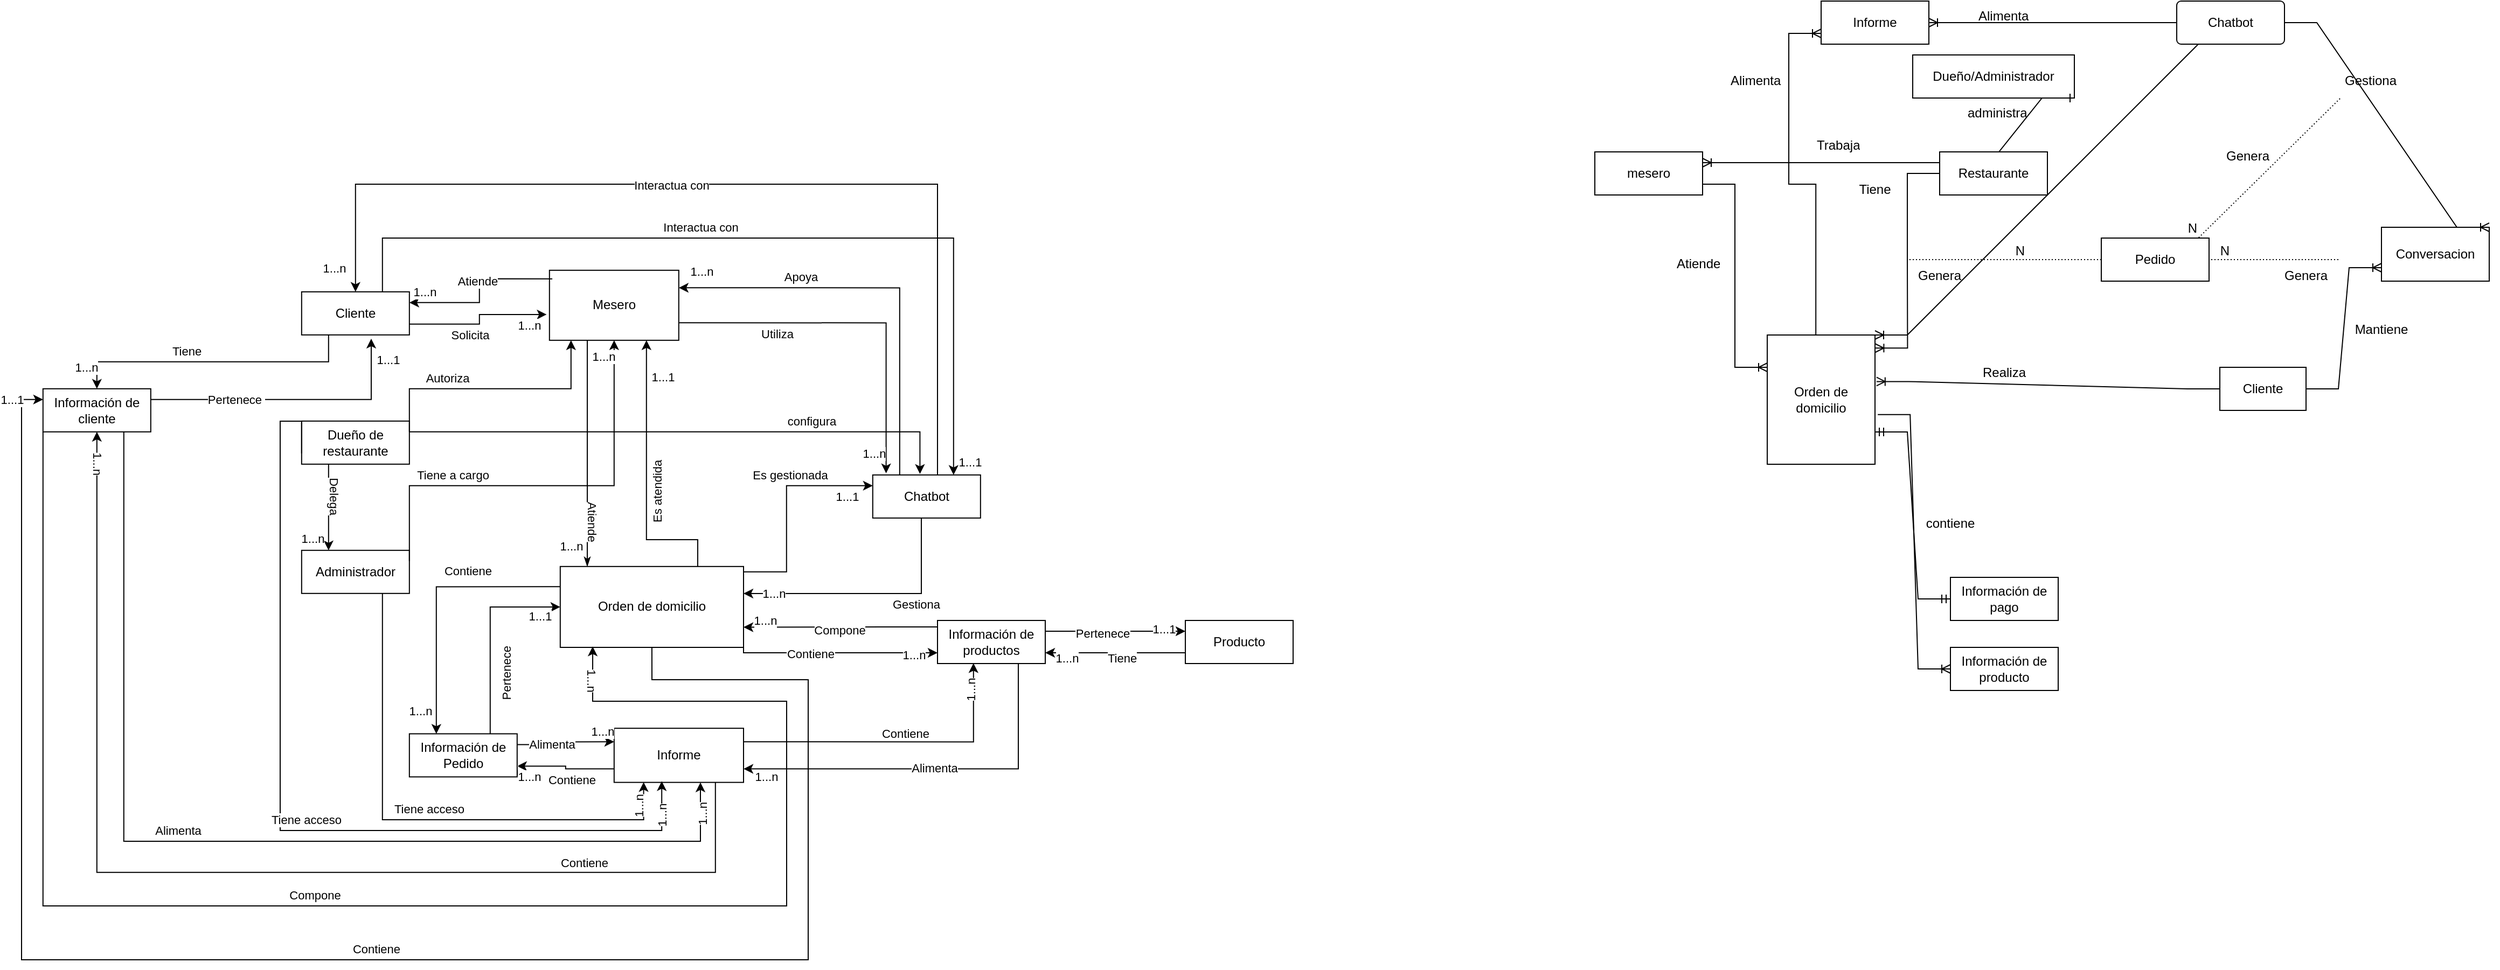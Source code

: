 <mxfile version="22.1.3" type="github">
  <diagram name="Page-1" id="46zKpc5MwutME09QcKsp">
    <mxGraphModel dx="2759" dy="562" grid="1" gridSize="10" guides="1" tooltips="1" connect="1" arrows="1" fold="1" page="1" pageScale="1" pageWidth="827" pageHeight="1169" math="0" shadow="0">
      <root>
        <mxCell id="0" />
        <mxCell id="1" parent="0" />
        <mxCell id="exaXLPSPSMZd6UP9JBsF-1" value="Cliente" style="whiteSpace=wrap;html=1;align=center;" parent="1" vertex="1">
          <mxGeometry x="630" y="350" width="80" height="40" as="geometry" />
        </mxCell>
        <mxCell id="exaXLPSPSMZd6UP9JBsF-2" value="Restaurante" style="whiteSpace=wrap;html=1;align=center;direction=west;" parent="1" vertex="1">
          <mxGeometry x="370" y="150" width="100" height="40" as="geometry" />
        </mxCell>
        <mxCell id="exaXLPSPSMZd6UP9JBsF-4" value="Pedido" style="whiteSpace=wrap;html=1;align=center;" parent="1" vertex="1">
          <mxGeometry x="520" y="230" width="100" height="40" as="geometry" />
        </mxCell>
        <mxCell id="exaXLPSPSMZd6UP9JBsF-9" value="Orden de domicilio" style="whiteSpace=wrap;html=1;align=center;" parent="1" vertex="1">
          <mxGeometry x="210" y="320" width="100" height="120" as="geometry" />
        </mxCell>
        <mxCell id="exaXLPSPSMZd6UP9JBsF-11" value="mesero&lt;br&gt;" style="whiteSpace=wrap;html=1;align=center;" parent="1" vertex="1">
          <mxGeometry x="50" y="150" width="100" height="40" as="geometry" />
        </mxCell>
        <mxCell id="exaXLPSPSMZd6UP9JBsF-19" value="" style="edgeStyle=entityRelationEdgeStyle;fontSize=12;html=1;endArrow=ERoneToMany;rounded=0;exitX=0;exitY=0.5;exitDx=0;exitDy=0;entryX=1.014;entryY=0.36;entryDx=0;entryDy=0;entryPerimeter=0;" parent="1" source="exaXLPSPSMZd6UP9JBsF-1" target="exaXLPSPSMZd6UP9JBsF-9" edge="1">
          <mxGeometry width="100" height="100" relative="1" as="geometry">
            <mxPoint x="670" y="500" as="sourcePoint" />
            <mxPoint x="570" y="600" as="targetPoint" />
          </mxGeometry>
        </mxCell>
        <mxCell id="exaXLPSPSMZd6UP9JBsF-20" value="" style="endArrow=none;html=1;rounded=0;dashed=1;dashPattern=1 2;entryX=1;entryY=0.5;entryDx=0;entryDy=0;exitX=1;exitY=0;exitDx=0;exitDy=0;" parent="1" source="exaXLPSPSMZd6UP9JBsF-75" target="exaXLPSPSMZd6UP9JBsF-4" edge="1">
          <mxGeometry relative="1" as="geometry">
            <mxPoint x="740" y="250" as="sourcePoint" />
            <mxPoint x="660" y="250" as="targetPoint" />
            <Array as="points" />
          </mxGeometry>
        </mxCell>
        <mxCell id="exaXLPSPSMZd6UP9JBsF-21" value="N" style="resizable=0;html=1;whiteSpace=wrap;align=right;verticalAlign=bottom;" parent="exaXLPSPSMZd6UP9JBsF-20" connectable="0" vertex="1">
          <mxGeometry x="1" relative="1" as="geometry">
            <mxPoint x="20" as="offset" />
          </mxGeometry>
        </mxCell>
        <mxCell id="exaXLPSPSMZd6UP9JBsF-23" value="Genera" style="text;html=1;strokeColor=none;fillColor=none;align=center;verticalAlign=middle;whiteSpace=wrap;rounded=0;" parent="1" vertex="1">
          <mxGeometry x="340" y="250" width="60" height="30" as="geometry" />
        </mxCell>
        <mxCell id="exaXLPSPSMZd6UP9JBsF-25" value="" style="edgeStyle=entityRelationEdgeStyle;fontSize=12;html=1;endArrow=ERoneToMany;rounded=0;entryX=0;entryY=0.5;entryDx=0;entryDy=0;exitX=1.026;exitY=0.616;exitDx=0;exitDy=0;exitPerimeter=0;" parent="1" source="exaXLPSPSMZd6UP9JBsF-9" target="exaXLPSPSMZd6UP9JBsF-26" edge="1">
          <mxGeometry width="100" height="100" relative="1" as="geometry">
            <mxPoint x="310" y="420" as="sourcePoint" />
            <mxPoint x="380" y="630" as="targetPoint" />
            <Array as="points">
              <mxPoint x="360" y="390" />
              <mxPoint x="300" y="380" />
              <mxPoint x="360" y="630" />
              <mxPoint x="360" y="582.5" />
              <mxPoint x="330" y="600" />
              <mxPoint x="370" y="562.5" />
              <mxPoint x="360" y="552.5" />
              <mxPoint x="380" y="572.5" />
              <mxPoint x="360" y="602.5" />
            </Array>
          </mxGeometry>
        </mxCell>
        <mxCell id="exaXLPSPSMZd6UP9JBsF-26" value="Información de producto" style="whiteSpace=wrap;html=1;align=center;" parent="1" vertex="1">
          <mxGeometry x="380" y="610" width="100" height="40" as="geometry" />
        </mxCell>
        <mxCell id="exaXLPSPSMZd6UP9JBsF-27" value="Información de pago" style="whiteSpace=wrap;html=1;align=center;" parent="1" vertex="1">
          <mxGeometry x="380" y="545" width="100" height="40" as="geometry" />
        </mxCell>
        <mxCell id="exaXLPSPSMZd6UP9JBsF-29" value="contiene" style="text;html=1;strokeColor=none;fillColor=none;align=center;verticalAlign=middle;whiteSpace=wrap;rounded=0;" parent="1" vertex="1">
          <mxGeometry x="350" y="480" width="60" height="30" as="geometry" />
        </mxCell>
        <mxCell id="exaXLPSPSMZd6UP9JBsF-35" value="" style="edgeStyle=entityRelationEdgeStyle;fontSize=12;html=1;endArrow=ERmandOne;startArrow=ERmandOne;rounded=0;exitX=0;exitY=0.5;exitDx=0;exitDy=0;entryX=1;entryY=0.75;entryDx=0;entryDy=0;" parent="1" source="exaXLPSPSMZd6UP9JBsF-27" target="exaXLPSPSMZd6UP9JBsF-9" edge="1">
          <mxGeometry width="100" height="100" relative="1" as="geometry">
            <mxPoint x="430" y="600" as="sourcePoint" />
            <mxPoint x="530" y="500" as="targetPoint" />
          </mxGeometry>
        </mxCell>
        <mxCell id="exaXLPSPSMZd6UP9JBsF-37" value="Conversacion" style="whiteSpace=wrap;html=1;align=center;" parent="1" vertex="1">
          <mxGeometry x="780" y="220" width="100" height="50" as="geometry" />
        </mxCell>
        <mxCell id="exaXLPSPSMZd6UP9JBsF-38" value="" style="edgeStyle=entityRelationEdgeStyle;fontSize=12;html=1;endArrow=ERoneToMany;rounded=0;exitX=1;exitY=0.5;exitDx=0;exitDy=0;entryX=0;entryY=0.75;entryDx=0;entryDy=0;" parent="1" source="exaXLPSPSMZd6UP9JBsF-1" target="exaXLPSPSMZd6UP9JBsF-37" edge="1">
          <mxGeometry width="100" height="100" relative="1" as="geometry">
            <mxPoint x="540" y="300" as="sourcePoint" />
            <mxPoint x="640" y="200" as="targetPoint" />
          </mxGeometry>
        </mxCell>
        <mxCell id="exaXLPSPSMZd6UP9JBsF-39" value="" style="edgeStyle=entityRelationEdgeStyle;fontSize=12;html=1;endArrow=ERoneToMany;rounded=0;exitX=1;exitY=0.5;exitDx=0;exitDy=0;entryX=1.002;entryY=0.101;entryDx=0;entryDy=0;entryPerimeter=0;" parent="1" source="exaXLPSPSMZd6UP9JBsF-2" target="exaXLPSPSMZd6UP9JBsF-9" edge="1">
          <mxGeometry width="100" height="100" relative="1" as="geometry">
            <mxPoint x="640" y="320" as="sourcePoint" />
            <mxPoint x="540" y="420" as="targetPoint" />
          </mxGeometry>
        </mxCell>
        <mxCell id="exaXLPSPSMZd6UP9JBsF-40" value="Tiene" style="text;html=1;strokeColor=none;fillColor=none;align=center;verticalAlign=middle;whiteSpace=wrap;rounded=0;" parent="1" vertex="1">
          <mxGeometry x="280" y="170" width="60" height="30" as="geometry" />
        </mxCell>
        <mxCell id="exaXLPSPSMZd6UP9JBsF-41" value="Mantiene" style="text;html=1;strokeColor=none;fillColor=none;align=center;verticalAlign=middle;whiteSpace=wrap;rounded=0;" parent="1" vertex="1">
          <mxGeometry x="750" y="300" width="60" height="30" as="geometry" />
        </mxCell>
        <mxCell id="exaXLPSPSMZd6UP9JBsF-42" value="Realiza" style="text;html=1;strokeColor=none;fillColor=none;align=center;verticalAlign=middle;whiteSpace=wrap;rounded=0;" parent="1" vertex="1">
          <mxGeometry x="400" y="340" width="60" height="30" as="geometry" />
        </mxCell>
        <mxCell id="exaXLPSPSMZd6UP9JBsF-72" value="" style="endArrow=none;html=1;rounded=0;dashed=1;dashPattern=1 2;exitX=0;exitY=0.5;exitDx=0;exitDy=0;entryX=0;entryY=0;entryDx=0;entryDy=0;" parent="1" source="exaXLPSPSMZd6UP9JBsF-4" target="exaXLPSPSMZd6UP9JBsF-23" edge="1">
          <mxGeometry relative="1" as="geometry">
            <mxPoint x="510" y="260" as="sourcePoint" />
            <mxPoint x="340" y="250" as="targetPoint" />
          </mxGeometry>
        </mxCell>
        <mxCell id="exaXLPSPSMZd6UP9JBsF-73" value="N" style="resizable=0;html=1;whiteSpace=wrap;align=right;verticalAlign=bottom;" parent="exaXLPSPSMZd6UP9JBsF-72" connectable="0" vertex="1">
          <mxGeometry x="1" relative="1" as="geometry">
            <mxPoint x="110" as="offset" />
          </mxGeometry>
        </mxCell>
        <mxCell id="exaXLPSPSMZd6UP9JBsF-75" value="Genera" style="text;html=1;strokeColor=none;fillColor=none;align=center;verticalAlign=middle;whiteSpace=wrap;rounded=0;" parent="1" vertex="1">
          <mxGeometry x="680" y="250" width="60" height="30" as="geometry" />
        </mxCell>
        <mxCell id="exaXLPSPSMZd6UP9JBsF-76" value="" style="edgeStyle=entityRelationEdgeStyle;fontSize=12;html=1;endArrow=ERoneToMany;rounded=0;exitX=1;exitY=0.75;exitDx=0;exitDy=0;entryX=1;entryY=0.25;entryDx=0;entryDy=0;" parent="1" source="exaXLPSPSMZd6UP9JBsF-2" target="exaXLPSPSMZd6UP9JBsF-11" edge="1">
          <mxGeometry width="100" height="100" relative="1" as="geometry">
            <mxPoint x="330" y="270" as="sourcePoint" />
            <mxPoint x="430" y="170" as="targetPoint" />
          </mxGeometry>
        </mxCell>
        <mxCell id="exaXLPSPSMZd6UP9JBsF-77" value="Trabaja" style="text;strokeColor=none;fillColor=none;spacingLeft=4;spacingRight=4;overflow=hidden;rotatable=0;points=[[0,0.5],[1,0.5]];portConstraint=eastwest;fontSize=12;whiteSpace=wrap;html=1;" parent="1" vertex="1">
          <mxGeometry x="250" y="130" width="50" height="30" as="geometry" />
        </mxCell>
        <mxCell id="exaXLPSPSMZd6UP9JBsF-78" value="" style="edgeStyle=entityRelationEdgeStyle;fontSize=12;html=1;endArrow=ERoneToMany;rounded=0;exitX=1;exitY=0.75;exitDx=0;exitDy=0;entryX=0;entryY=0.25;entryDx=0;entryDy=0;" parent="1" source="exaXLPSPSMZd6UP9JBsF-11" target="exaXLPSPSMZd6UP9JBsF-9" edge="1">
          <mxGeometry width="100" height="100" relative="1" as="geometry">
            <mxPoint x="330" y="270" as="sourcePoint" />
            <mxPoint x="430" y="170" as="targetPoint" />
          </mxGeometry>
        </mxCell>
        <mxCell id="exaXLPSPSMZd6UP9JBsF-79" value="Atiende" style="text;strokeColor=none;fillColor=none;spacingLeft=4;spacingRight=4;overflow=hidden;rotatable=0;points=[[0,0.5],[1,0.5]];portConstraint=eastwest;fontSize=12;whiteSpace=wrap;html=1;" parent="1" vertex="1">
          <mxGeometry x="120" y="240" width="50" height="30" as="geometry" />
        </mxCell>
        <mxCell id="exaXLPSPSMZd6UP9JBsF-80" value="Chatbot" style="rounded=1;arcSize=10;whiteSpace=wrap;html=1;align=center;" parent="1" vertex="1">
          <mxGeometry x="590" y="10" width="100" height="40" as="geometry" />
        </mxCell>
        <mxCell id="exaXLPSPSMZd6UP9JBsF-81" value="" style="edgeStyle=entityRelationEdgeStyle;fontSize=12;html=1;endArrow=ERoneToMany;rounded=0;exitX=1;exitY=0.5;exitDx=0;exitDy=0;entryX=1;entryY=0;entryDx=0;entryDy=0;" parent="1" source="exaXLPSPSMZd6UP9JBsF-80" target="exaXLPSPSMZd6UP9JBsF-37" edge="1">
          <mxGeometry width="100" height="100" relative="1" as="geometry">
            <mxPoint x="890" y="27.5" as="sourcePoint" />
            <mxPoint x="880" y="230" as="targetPoint" />
          </mxGeometry>
        </mxCell>
        <mxCell id="exaXLPSPSMZd6UP9JBsF-82" value="Gestiona" style="text;strokeColor=none;fillColor=none;spacingLeft=4;spacingRight=4;overflow=hidden;rotatable=0;points=[[0,0.5],[1,0.5]];portConstraint=eastwest;fontSize=12;whiteSpace=wrap;html=1;" parent="1" vertex="1">
          <mxGeometry x="740" y="70" width="66" height="30" as="geometry" />
        </mxCell>
        <mxCell id="exaXLPSPSMZd6UP9JBsF-83" value="" style="endArrow=none;html=1;rounded=0;dashed=1;dashPattern=1 2;exitX=0.023;exitY=1.017;exitDx=0;exitDy=0;exitPerimeter=0;entryX=0.5;entryY=0;entryDx=0;entryDy=0;" parent="1" source="exaXLPSPSMZd6UP9JBsF-82" edge="1">
          <mxGeometry relative="1" as="geometry">
            <mxPoint x="410" y="220" as="sourcePoint" />
            <mxPoint x="610" y="230" as="targetPoint" />
          </mxGeometry>
        </mxCell>
        <mxCell id="exaXLPSPSMZd6UP9JBsF-84" value="N" style="resizable=0;html=1;whiteSpace=wrap;align=right;verticalAlign=bottom;" parent="exaXLPSPSMZd6UP9JBsF-83" connectable="0" vertex="1">
          <mxGeometry x="1" relative="1" as="geometry" />
        </mxCell>
        <mxCell id="exaXLPSPSMZd6UP9JBsF-85" value="Genera&lt;br&gt;" style="text;strokeColor=none;fillColor=none;spacingLeft=4;spacingRight=4;overflow=hidden;rotatable=0;points=[[0,0.5],[1,0.5]];portConstraint=eastwest;fontSize=12;whiteSpace=wrap;html=1;" parent="1" vertex="1">
          <mxGeometry x="630" y="140" width="60" height="30" as="geometry" />
        </mxCell>
        <mxCell id="exaXLPSPSMZd6UP9JBsF-86" value="Informe" style="whiteSpace=wrap;html=1;align=center;" parent="1" vertex="1">
          <mxGeometry x="260" y="10" width="100" height="40" as="geometry" />
        </mxCell>
        <mxCell id="exaXLPSPSMZd6UP9JBsF-87" value="" style="edgeStyle=entityRelationEdgeStyle;fontSize=12;html=1;endArrow=ERoneToMany;rounded=0;exitX=0;exitY=0.5;exitDx=0;exitDy=0;entryX=1;entryY=0.5;entryDx=0;entryDy=0;" parent="1" source="exaXLPSPSMZd6UP9JBsF-80" target="exaXLPSPSMZd6UP9JBsF-86" edge="1">
          <mxGeometry width="100" height="100" relative="1" as="geometry">
            <mxPoint x="430" y="-20" as="sourcePoint" />
            <mxPoint x="330" y="80" as="targetPoint" />
          </mxGeometry>
        </mxCell>
        <mxCell id="exaXLPSPSMZd6UP9JBsF-88" value="Alimenta" style="text;strokeColor=none;fillColor=none;spacingLeft=4;spacingRight=4;overflow=hidden;rotatable=0;points=[[0,0.5],[1,0.5]];portConstraint=eastwest;fontSize=12;whiteSpace=wrap;html=1;" parent="1" vertex="1">
          <mxGeometry x="400" y="10" width="60" height="30" as="geometry" />
        </mxCell>
        <mxCell id="exaXLPSPSMZd6UP9JBsF-93" value="" style="edgeStyle=entityRelationEdgeStyle;fontSize=12;html=1;endArrow=ERoneToMany;rounded=0;entryX=0;entryY=0.75;entryDx=0;entryDy=0;exitX=0.151;exitY=0;exitDx=0;exitDy=0;exitPerimeter=0;" parent="1" source="exaXLPSPSMZd6UP9JBsF-9" target="exaXLPSPSMZd6UP9JBsF-86" edge="1">
          <mxGeometry width="100" height="100" relative="1" as="geometry">
            <mxPoint x="260" y="320" as="sourcePoint" />
            <mxPoint x="200" y="100" as="targetPoint" />
          </mxGeometry>
        </mxCell>
        <mxCell id="exaXLPSPSMZd6UP9JBsF-94" value="Alimenta" style="text;strokeColor=none;fillColor=none;spacingLeft=4;spacingRight=4;overflow=hidden;rotatable=0;points=[[0,0.5],[1,0.5]];portConstraint=eastwest;fontSize=12;whiteSpace=wrap;html=1;" parent="1" vertex="1">
          <mxGeometry x="170" y="70" width="60" height="30" as="geometry" />
        </mxCell>
        <mxCell id="exaXLPSPSMZd6UP9JBsF-95" value="Dueño/Administrador&lt;br&gt;" style="whiteSpace=wrap;html=1;align=center;" parent="1" vertex="1">
          <mxGeometry x="345" y="60" width="150" height="40" as="geometry" />
        </mxCell>
        <mxCell id="exaXLPSPSMZd6UP9JBsF-96" value="" style="edgeStyle=entityRelationEdgeStyle;fontSize=12;html=1;endArrow=ERone;endFill=1;rounded=0;exitX=0.75;exitY=1;exitDx=0;exitDy=0;entryX=1;entryY=1;entryDx=0;entryDy=0;" parent="1" source="exaXLPSPSMZd6UP9JBsF-2" target="exaXLPSPSMZd6UP9JBsF-95" edge="1">
          <mxGeometry width="100" height="100" relative="1" as="geometry">
            <mxPoint x="400" y="155" as="sourcePoint" />
            <mxPoint x="360" y="70" as="targetPoint" />
            <Array as="points">
              <mxPoint x="310" y="115" />
            </Array>
          </mxGeometry>
        </mxCell>
        <mxCell id="Cq9eSomvST7NvMJei4mK-1" value="administra" style="text;strokeColor=none;fillColor=none;spacingLeft=4;spacingRight=4;overflow=hidden;rotatable=0;points=[[0,0.5],[1,0.5]];portConstraint=eastwest;fontSize=12;whiteSpace=wrap;html=1;" parent="1" vertex="1">
          <mxGeometry x="390" y="100" width="70" height="30" as="geometry" />
        </mxCell>
        <mxCell id="Cq9eSomvST7NvMJei4mK-2" value="" style="edgeStyle=entityRelationEdgeStyle;fontSize=12;html=1;endArrow=ERoneToMany;rounded=0;exitX=0.5;exitY=1;exitDx=0;exitDy=0;entryX=1;entryY=0;entryDx=0;entryDy=0;" parent="1" source="exaXLPSPSMZd6UP9JBsF-80" target="exaXLPSPSMZd6UP9JBsF-9" edge="1">
          <mxGeometry width="100" height="100" relative="1" as="geometry">
            <mxPoint x="330" y="270" as="sourcePoint" />
            <mxPoint x="130" y="380" as="targetPoint" />
          </mxGeometry>
        </mxCell>
        <mxCell id="JYi-eCjVkNig5llaXN6K-19" style="edgeStyle=orthogonalEdgeStyle;rounded=0;orthogonalLoop=1;jettySize=auto;html=1;exitX=0.75;exitY=0;exitDx=0;exitDy=0;entryX=0.75;entryY=1;entryDx=0;entryDy=0;" edge="1" parent="1" source="JYi-eCjVkNig5llaXN6K-6" target="JYi-eCjVkNig5llaXN6K-9">
          <mxGeometry relative="1" as="geometry">
            <Array as="points">
              <mxPoint x="-783" y="510" />
              <mxPoint x="-830" y="510" />
            </Array>
          </mxGeometry>
        </mxCell>
        <mxCell id="JYi-eCjVkNig5llaXN6K-20" value="1...1" style="edgeLabel;html=1;align=center;verticalAlign=middle;resizable=0;points=[];" vertex="1" connectable="0" parent="JYi-eCjVkNig5llaXN6K-19">
          <mxGeometry x="0.739" y="-1" relative="1" as="geometry">
            <mxPoint x="14" as="offset" />
          </mxGeometry>
        </mxCell>
        <mxCell id="JYi-eCjVkNig5llaXN6K-21" value="Es atendida" style="edgeLabel;html=1;align=center;verticalAlign=middle;resizable=0;points=[];rotation=270;" vertex="1" connectable="0" parent="JYi-eCjVkNig5llaXN6K-19">
          <mxGeometry x="-0.036" y="-1" relative="1" as="geometry">
            <mxPoint x="9" y="7" as="offset" />
          </mxGeometry>
        </mxCell>
        <mxCell id="JYi-eCjVkNig5llaXN6K-22" style="edgeStyle=orthogonalEdgeStyle;rounded=0;orthogonalLoop=1;jettySize=auto;html=1;exitX=1;exitY=0.25;exitDx=0;exitDy=0;entryX=0;entryY=0.25;entryDx=0;entryDy=0;" edge="1" parent="1" source="JYi-eCjVkNig5llaXN6K-6" target="JYi-eCjVkNig5llaXN6K-7">
          <mxGeometry relative="1" as="geometry">
            <Array as="points">
              <mxPoint x="-810.09" y="539.91" />
              <mxPoint x="-700.09" y="539.91" />
              <mxPoint x="-700.09" y="459.91" />
            </Array>
          </mxGeometry>
        </mxCell>
        <mxCell id="JYi-eCjVkNig5llaXN6K-38" value="Es gestionada" style="edgeLabel;html=1;align=center;verticalAlign=middle;resizable=0;points=[];" vertex="1" connectable="0" parent="JYi-eCjVkNig5llaXN6K-22">
          <mxGeometry x="-0.499" y="1" relative="1" as="geometry">
            <mxPoint x="108" y="-89" as="offset" />
          </mxGeometry>
        </mxCell>
        <mxCell id="JYi-eCjVkNig5llaXN6K-39" value="1...1" style="edgeLabel;html=1;align=center;verticalAlign=middle;resizable=0;points=[];" vertex="1" connectable="0" parent="JYi-eCjVkNig5llaXN6K-22">
          <mxGeometry x="0.916" y="-1" relative="1" as="geometry">
            <mxPoint x="-9" y="9" as="offset" />
          </mxGeometry>
        </mxCell>
        <mxCell id="JYi-eCjVkNig5llaXN6K-94" style="edgeStyle=orthogonalEdgeStyle;rounded=0;orthogonalLoop=1;jettySize=auto;html=1;exitX=0;exitY=0.25;exitDx=0;exitDy=0;entryX=0.25;entryY=0;entryDx=0;entryDy=0;" edge="1" parent="1" source="JYi-eCjVkNig5llaXN6K-6" target="JYi-eCjVkNig5llaXN6K-90">
          <mxGeometry relative="1" as="geometry" />
        </mxCell>
        <mxCell id="JYi-eCjVkNig5llaXN6K-98" value="Contiene" style="edgeLabel;html=1;align=center;verticalAlign=middle;resizable=0;points=[];" vertex="1" connectable="0" parent="JYi-eCjVkNig5llaXN6K-94">
          <mxGeometry x="-0.311" relative="1" as="geometry">
            <mxPoint y="-15" as="offset" />
          </mxGeometry>
        </mxCell>
        <mxCell id="JYi-eCjVkNig5llaXN6K-100" value="1...n" style="edgeLabel;html=1;align=center;verticalAlign=middle;resizable=0;points=[];" vertex="1" connectable="0" parent="JYi-eCjVkNig5llaXN6K-94">
          <mxGeometry x="0.914" y="2" relative="1" as="geometry">
            <mxPoint x="-17" y="-10" as="offset" />
          </mxGeometry>
        </mxCell>
        <mxCell id="JYi-eCjVkNig5llaXN6K-107" style="edgeStyle=orthogonalEdgeStyle;rounded=0;orthogonalLoop=1;jettySize=auto;html=1;exitX=0.5;exitY=1;exitDx=0;exitDy=0;entryX=0;entryY=0.25;entryDx=0;entryDy=0;" edge="1" parent="1" source="JYi-eCjVkNig5llaXN6K-6" target="JYi-eCjVkNig5llaXN6K-77">
          <mxGeometry relative="1" as="geometry">
            <Array as="points">
              <mxPoint x="-825" y="640" />
              <mxPoint x="-680" y="640" />
              <mxPoint x="-680" y="900" />
              <mxPoint x="-1410" y="900" />
              <mxPoint x="-1410" y="380" />
            </Array>
          </mxGeometry>
        </mxCell>
        <mxCell id="JYi-eCjVkNig5llaXN6K-195" value="Contiene" style="edgeLabel;html=1;align=center;verticalAlign=middle;resizable=0;points=[];" vertex="1" connectable="0" parent="JYi-eCjVkNig5llaXN6K-107">
          <mxGeometry x="-0.024" relative="1" as="geometry">
            <mxPoint x="-4" y="-10" as="offset" />
          </mxGeometry>
        </mxCell>
        <mxCell id="JYi-eCjVkNig5llaXN6K-196" value="1...1" style="edgeLabel;html=1;align=center;verticalAlign=middle;resizable=0;points=[];" vertex="1" connectable="0" parent="JYi-eCjVkNig5llaXN6K-107">
          <mxGeometry x="0.983" relative="1" as="geometry">
            <mxPoint x="-15" as="offset" />
          </mxGeometry>
        </mxCell>
        <mxCell id="JYi-eCjVkNig5llaXN6K-198" style="edgeStyle=orthogonalEdgeStyle;rounded=0;orthogonalLoop=1;jettySize=auto;html=1;exitX=1;exitY=1;exitDx=0;exitDy=0;entryX=0;entryY=0.75;entryDx=0;entryDy=0;" edge="1" parent="1" source="JYi-eCjVkNig5llaXN6K-6" target="JYi-eCjVkNig5llaXN6K-102">
          <mxGeometry relative="1" as="geometry">
            <Array as="points">
              <mxPoint x="-740" y="615" />
            </Array>
          </mxGeometry>
        </mxCell>
        <mxCell id="JYi-eCjVkNig5llaXN6K-200" value="Contiene" style="edgeLabel;html=1;align=center;verticalAlign=middle;resizable=0;points=[];" vertex="1" connectable="0" parent="JYi-eCjVkNig5llaXN6K-198">
          <mxGeometry x="-0.277" y="-1" relative="1" as="geometry">
            <mxPoint as="offset" />
          </mxGeometry>
        </mxCell>
        <mxCell id="JYi-eCjVkNig5llaXN6K-201" value="1...n" style="edgeLabel;html=1;align=center;verticalAlign=middle;resizable=0;points=[];" vertex="1" connectable="0" parent="JYi-eCjVkNig5llaXN6K-198">
          <mxGeometry x="0.762" y="-2" relative="1" as="geometry">
            <mxPoint as="offset" />
          </mxGeometry>
        </mxCell>
        <mxCell id="JYi-eCjVkNig5llaXN6K-6" value="Orden de domicilio" style="whiteSpace=wrap;html=1;align=center;" vertex="1" parent="1">
          <mxGeometry x="-910.09" y="534.91" width="170.09" height="75.09" as="geometry" />
        </mxCell>
        <mxCell id="JYi-eCjVkNig5llaXN6K-23" style="edgeStyle=orthogonalEdgeStyle;rounded=0;orthogonalLoop=1;jettySize=auto;html=1;exitX=0.25;exitY=1;exitDx=0;exitDy=0;" edge="1" parent="1" source="JYi-eCjVkNig5llaXN6K-7">
          <mxGeometry relative="1" as="geometry">
            <mxPoint x="-540.09" y="469.91" as="sourcePoint" />
            <mxPoint x="-740" y="560" as="targetPoint" />
            <Array as="points">
              <mxPoint x="-595" y="450" />
              <mxPoint x="-575" y="450" />
              <mxPoint x="-575" y="560" />
              <mxPoint x="-738" y="560" />
            </Array>
          </mxGeometry>
        </mxCell>
        <mxCell id="JYi-eCjVkNig5llaXN6K-24" value="Gestiona" style="edgeLabel;html=1;align=center;verticalAlign=middle;resizable=0;points=[];" vertex="1" connectable="0" parent="JYi-eCjVkNig5llaXN6K-23">
          <mxGeometry x="0.046" y="1" relative="1" as="geometry">
            <mxPoint y="9" as="offset" />
          </mxGeometry>
        </mxCell>
        <mxCell id="JYi-eCjVkNig5llaXN6K-25" value="1...n" style="edgeLabel;html=1;align=center;verticalAlign=middle;resizable=0;points=[];" vertex="1" connectable="0" parent="JYi-eCjVkNig5llaXN6K-23">
          <mxGeometry x="0.886" y="1" relative="1" as="geometry">
            <mxPoint x="9" y="-1" as="offset" />
          </mxGeometry>
        </mxCell>
        <mxCell id="JYi-eCjVkNig5llaXN6K-32" style="edgeStyle=orthogonalEdgeStyle;rounded=0;orthogonalLoop=1;jettySize=auto;html=1;exitX=0.25;exitY=0;exitDx=0;exitDy=0;entryX=1;entryY=0.25;entryDx=0;entryDy=0;" edge="1" parent="1" source="JYi-eCjVkNig5llaXN6K-7" target="JYi-eCjVkNig5llaXN6K-9">
          <mxGeometry relative="1" as="geometry" />
        </mxCell>
        <mxCell id="JYi-eCjVkNig5llaXN6K-33" value="Apoya" style="edgeLabel;html=1;align=center;verticalAlign=middle;resizable=0;points=[];" vertex="1" connectable="0" parent="JYi-eCjVkNig5llaXN6K-32">
          <mxGeometry x="0.541" y="-1" relative="1" as="geometry">
            <mxPoint x="26" y="-9" as="offset" />
          </mxGeometry>
        </mxCell>
        <mxCell id="JYi-eCjVkNig5llaXN6K-34" value="1...n" style="edgeLabel;html=1;align=center;verticalAlign=middle;resizable=0;points=[];" vertex="1" connectable="0" parent="JYi-eCjVkNig5llaXN6K-32">
          <mxGeometry x="0.946" y="1" relative="1" as="geometry">
            <mxPoint x="11" y="-16" as="offset" />
          </mxGeometry>
        </mxCell>
        <mxCell id="JYi-eCjVkNig5llaXN6K-7" value="Chatbot" style="whiteSpace=wrap;html=1;align=center;" vertex="1" parent="1">
          <mxGeometry x="-620.09" y="449.91" width="100" height="40" as="geometry" />
        </mxCell>
        <mxCell id="JYi-eCjVkNig5llaXN6K-29" style="edgeStyle=orthogonalEdgeStyle;rounded=0;orthogonalLoop=1;jettySize=auto;html=1;exitX=0;exitY=0.75;exitDx=0;exitDy=0;entryX=1;entryY=0.75;entryDx=0;entryDy=0;" edge="1" parent="1" source="JYi-eCjVkNig5llaXN6K-8" target="JYi-eCjVkNig5llaXN6K-90">
          <mxGeometry relative="1" as="geometry">
            <mxPoint x="-950.09" y="650.22" as="targetPoint" />
          </mxGeometry>
        </mxCell>
        <mxCell id="JYi-eCjVkNig5llaXN6K-30" value="Contiene&amp;nbsp;" style="edgeLabel;html=1;align=center;verticalAlign=middle;resizable=0;points=[];rotation=0;" vertex="1" connectable="0" parent="JYi-eCjVkNig5llaXN6K-29">
          <mxGeometry x="-0.334" y="-1" relative="1" as="geometry">
            <mxPoint x="-7" y="11" as="offset" />
          </mxGeometry>
        </mxCell>
        <mxCell id="JYi-eCjVkNig5llaXN6K-31" value="1...n" style="edgeLabel;html=1;align=center;verticalAlign=middle;resizable=0;points=[];" vertex="1" connectable="0" parent="JYi-eCjVkNig5llaXN6K-29">
          <mxGeometry x="0.923" y="1" relative="1" as="geometry">
            <mxPoint x="-14" y="4" as="offset" />
          </mxGeometry>
        </mxCell>
        <mxCell id="JYi-eCjVkNig5llaXN6K-92" value="1...n" style="edgeLabel;html=1;align=center;verticalAlign=middle;resizable=0;points=[];" vertex="1" connectable="0" parent="JYi-eCjVkNig5llaXN6K-29">
          <mxGeometry x="0.769" relative="1" as="geometry">
            <mxPoint y="10" as="offset" />
          </mxGeometry>
        </mxCell>
        <mxCell id="JYi-eCjVkNig5llaXN6K-86" style="edgeStyle=orthogonalEdgeStyle;rounded=0;orthogonalLoop=1;jettySize=auto;html=1;exitX=0.858;exitY=0.975;exitDx=0;exitDy=0;entryX=0.5;entryY=1;entryDx=0;entryDy=0;exitPerimeter=0;" edge="1" parent="1" source="JYi-eCjVkNig5llaXN6K-8" target="JYi-eCjVkNig5llaXN6K-77">
          <mxGeometry relative="1" as="geometry">
            <mxPoint x="-760.09" y="709.03" as="sourcePoint" />
            <mxPoint x="-1335.89" y="419.91" as="targetPoint" />
            <Array as="points">
              <mxPoint x="-766.09" y="818.91" />
              <mxPoint x="-1340.09" y="818.91" />
            </Array>
          </mxGeometry>
        </mxCell>
        <mxCell id="JYi-eCjVkNig5llaXN6K-89" value="Contiene" style="edgeLabel;html=1;align=center;verticalAlign=middle;resizable=0;points=[];" vertex="1" connectable="0" parent="JYi-eCjVkNig5llaXN6K-86">
          <mxGeometry x="-0.66" y="-1" relative="1" as="geometry">
            <mxPoint x="-33" y="-8" as="offset" />
          </mxGeometry>
        </mxCell>
        <mxCell id="JYi-eCjVkNig5llaXN6K-108" value="1...n" style="edgeLabel;html=1;align=center;verticalAlign=middle;resizable=0;points=[];rotation=90;" vertex="1" connectable="0" parent="JYi-eCjVkNig5llaXN6K-86">
          <mxGeometry x="0.961" y="-1" relative="1" as="geometry">
            <mxPoint y="8" as="offset" />
          </mxGeometry>
        </mxCell>
        <mxCell id="JYi-eCjVkNig5llaXN6K-8" value="Informe" style="whiteSpace=wrap;html=1;align=center;" vertex="1" parent="1">
          <mxGeometry x="-860.09" y="685.11" width="120.09" height="50.22" as="geometry" />
        </mxCell>
        <mxCell id="JYi-eCjVkNig5llaXN6K-13" style="edgeStyle=orthogonalEdgeStyle;rounded=0;orthogonalLoop=1;jettySize=auto;html=1;exitX=0.25;exitY=1;exitDx=0;exitDy=0;elbow=vertical;strokeColor=default;endArrow=classicThin;endFill=1;entryX=0.145;entryY=0;entryDx=0;entryDy=0;entryPerimeter=0;" edge="1" parent="1" target="JYi-eCjVkNig5llaXN6K-6">
          <mxGeometry relative="1" as="geometry">
            <mxPoint x="-890.09" y="323.78" as="sourcePoint" />
            <mxPoint x="-886.618" y="534.906" as="targetPoint" />
            <Array as="points">
              <mxPoint x="-885" y="324" />
              <mxPoint x="-885" y="535" />
            </Array>
          </mxGeometry>
        </mxCell>
        <mxCell id="JYi-eCjVkNig5llaXN6K-17" value="Atiende" style="edgeLabel;html=1;align=center;verticalAlign=middle;resizable=0;points=[];rotation=90;" vertex="1" connectable="0" parent="JYi-eCjVkNig5llaXN6K-13">
          <mxGeometry x="-0.476" y="4" relative="1" as="geometry">
            <mxPoint x="1" y="117" as="offset" />
          </mxGeometry>
        </mxCell>
        <mxCell id="JYi-eCjVkNig5llaXN6K-18" value="1...n" style="edgeLabel;html=1;align=center;verticalAlign=middle;resizable=0;points=[];" vertex="1" connectable="0" parent="JYi-eCjVkNig5llaXN6K-13">
          <mxGeometry x="0.825" y="-1" relative="1" as="geometry">
            <mxPoint x="-14" as="offset" />
          </mxGeometry>
        </mxCell>
        <mxCell id="JYi-eCjVkNig5llaXN6K-9" value="Mesero" style="whiteSpace=wrap;html=1;align=center;" vertex="1" parent="1">
          <mxGeometry x="-920.09" y="259.91" width="120" height="65" as="geometry" />
        </mxCell>
        <mxCell id="JYi-eCjVkNig5llaXN6K-40" style="edgeStyle=orthogonalEdgeStyle;rounded=0;orthogonalLoop=1;jettySize=auto;html=1;exitX=0.75;exitY=0;exitDx=0;exitDy=0;entryX=0.75;entryY=0;entryDx=0;entryDy=0;" edge="1" parent="1" source="JYi-eCjVkNig5llaXN6K-10" target="JYi-eCjVkNig5llaXN6K-7">
          <mxGeometry relative="1" as="geometry">
            <Array as="points">
              <mxPoint x="-1075" y="230" />
              <mxPoint x="-545" y="230" />
            </Array>
          </mxGeometry>
        </mxCell>
        <mxCell id="JYi-eCjVkNig5llaXN6K-41" value="Interactua con" style="edgeLabel;html=1;align=center;verticalAlign=middle;resizable=0;points=[];" vertex="1" connectable="0" parent="JYi-eCjVkNig5llaXN6K-40">
          <mxGeometry x="0.063" y="-2" relative="1" as="geometry">
            <mxPoint x="-80" y="-12" as="offset" />
          </mxGeometry>
        </mxCell>
        <mxCell id="JYi-eCjVkNig5llaXN6K-42" value="1...1" style="edgeLabel;html=1;align=center;verticalAlign=middle;resizable=0;points=[];" vertex="1" connectable="0" parent="JYi-eCjVkNig5llaXN6K-40">
          <mxGeometry x="0.971" relative="1" as="geometry">
            <mxPoint x="15" as="offset" />
          </mxGeometry>
        </mxCell>
        <mxCell id="JYi-eCjVkNig5llaXN6K-76" style="edgeStyle=orthogonalEdgeStyle;rounded=0;orthogonalLoop=1;jettySize=auto;html=1;exitX=0.25;exitY=1;exitDx=0;exitDy=0;entryX=0.5;entryY=0;entryDx=0;entryDy=0;" edge="1" parent="1" source="JYi-eCjVkNig5llaXN6K-10" target="JYi-eCjVkNig5llaXN6K-77">
          <mxGeometry relative="1" as="geometry">
            <mxPoint x="-1340.09" y="339.91" as="targetPoint" />
          </mxGeometry>
        </mxCell>
        <mxCell id="JYi-eCjVkNig5llaXN6K-78" value="Tiene" style="edgeLabel;html=1;align=center;verticalAlign=middle;resizable=0;points=[];" vertex="1" connectable="0" parent="JYi-eCjVkNig5llaXN6K-76">
          <mxGeometry x="0.19" y="-2" relative="1" as="geometry">
            <mxPoint y="-8" as="offset" />
          </mxGeometry>
        </mxCell>
        <mxCell id="JYi-eCjVkNig5llaXN6K-82" value="1...n" style="edgeLabel;html=1;align=center;verticalAlign=middle;resizable=0;points=[];" vertex="1" connectable="0" parent="JYi-eCjVkNig5llaXN6K-76">
          <mxGeometry x="0.923" y="-1" relative="1" as="geometry">
            <mxPoint x="-9" y="-10" as="offset" />
          </mxGeometry>
        </mxCell>
        <mxCell id="JYi-eCjVkNig5llaXN6K-10" value="Cliente" style="whiteSpace=wrap;html=1;align=center;" vertex="1" parent="1">
          <mxGeometry x="-1150.09" y="279.91" width="100" height="40" as="geometry" />
        </mxCell>
        <mxCell id="JYi-eCjVkNig5llaXN6K-54" style="edgeStyle=orthogonalEdgeStyle;rounded=0;orthogonalLoop=1;jettySize=auto;html=1;exitX=0.25;exitY=1;exitDx=0;exitDy=0;entryX=0.25;entryY=0;entryDx=0;entryDy=0;" edge="1" parent="1" source="JYi-eCjVkNig5llaXN6K-11" target="JYi-eCjVkNig5llaXN6K-12">
          <mxGeometry relative="1" as="geometry" />
        </mxCell>
        <mxCell id="JYi-eCjVkNig5llaXN6K-55" value="Delega" style="edgeLabel;html=1;align=center;verticalAlign=middle;resizable=0;points=[];rotation=90;" vertex="1" connectable="0" parent="JYi-eCjVkNig5llaXN6K-54">
          <mxGeometry x="-0.669" y="1" relative="1" as="geometry">
            <mxPoint x="4" y="16" as="offset" />
          </mxGeometry>
        </mxCell>
        <mxCell id="JYi-eCjVkNig5llaXN6K-56" value="1...n" style="edgeLabel;html=1;align=center;verticalAlign=middle;resizable=0;points=[];" vertex="1" connectable="0" parent="JYi-eCjVkNig5llaXN6K-54">
          <mxGeometry x="0.71" y="1" relative="1" as="geometry">
            <mxPoint x="-16" as="offset" />
          </mxGeometry>
        </mxCell>
        <mxCell id="JYi-eCjVkNig5llaXN6K-11" value="Dueño de restaurante&lt;br&gt;" style="whiteSpace=wrap;html=1;align=center;" vertex="1" parent="1">
          <mxGeometry x="-1150.09" y="399.91" width="100" height="40" as="geometry" />
        </mxCell>
        <mxCell id="JYi-eCjVkNig5llaXN6K-65" style="edgeStyle=orthogonalEdgeStyle;rounded=0;orthogonalLoop=1;jettySize=auto;html=1;exitX=0.75;exitY=1;exitDx=0;exitDy=0;entryX=0.228;entryY=0.995;entryDx=0;entryDy=0;entryPerimeter=0;" edge="1" parent="1" source="JYi-eCjVkNig5llaXN6K-12" target="JYi-eCjVkNig5llaXN6K-8">
          <mxGeometry relative="1" as="geometry">
            <mxPoint x="-835" y="730" as="targetPoint" />
            <Array as="points">
              <mxPoint x="-1075" y="770" />
              <mxPoint x="-833" y="770" />
            </Array>
          </mxGeometry>
        </mxCell>
        <mxCell id="JYi-eCjVkNig5llaXN6K-66" value="Tiene acceso" style="edgeLabel;html=1;align=center;verticalAlign=middle;resizable=0;points=[];" vertex="1" connectable="0" parent="JYi-eCjVkNig5llaXN6K-65">
          <mxGeometry x="0.114" y="-2" relative="1" as="geometry">
            <mxPoint x="-19" y="-12" as="offset" />
          </mxGeometry>
        </mxCell>
        <mxCell id="JYi-eCjVkNig5llaXN6K-68" value="1...n" style="edgeLabel;html=1;align=center;verticalAlign=middle;resizable=0;points=[];rotation=270;" vertex="1" connectable="0" parent="JYi-eCjVkNig5llaXN6K-65">
          <mxGeometry x="0.96" y="-2" relative="1" as="geometry">
            <mxPoint x="-7" y="13" as="offset" />
          </mxGeometry>
        </mxCell>
        <mxCell id="JYi-eCjVkNig5llaXN6K-12" value="Administrador" style="whiteSpace=wrap;html=1;align=center;" vertex="1" parent="1">
          <mxGeometry x="-1150.09" y="519.91" width="100" height="40" as="geometry" />
        </mxCell>
        <mxCell id="JYi-eCjVkNig5llaXN6K-35" style="edgeStyle=orthogonalEdgeStyle;rounded=0;orthogonalLoop=1;jettySize=auto;html=1;exitX=1;exitY=0.75;exitDx=0;exitDy=0;entryX=0.124;entryY=-0.038;entryDx=0;entryDy=0;entryPerimeter=0;" edge="1" parent="1" source="JYi-eCjVkNig5llaXN6K-9" target="JYi-eCjVkNig5llaXN6K-7">
          <mxGeometry relative="1" as="geometry" />
        </mxCell>
        <mxCell id="JYi-eCjVkNig5llaXN6K-36" value="Utiliza" style="edgeLabel;html=1;align=center;verticalAlign=middle;resizable=0;points=[];" vertex="1" connectable="0" parent="JYi-eCjVkNig5llaXN6K-35">
          <mxGeometry x="-0.515" y="-1" relative="1" as="geometry">
            <mxPoint x="10" y="9" as="offset" />
          </mxGeometry>
        </mxCell>
        <mxCell id="JYi-eCjVkNig5llaXN6K-37" value="1...n" style="edgeLabel;html=1;align=center;verticalAlign=middle;resizable=0;points=[];" vertex="1" connectable="0" parent="JYi-eCjVkNig5llaXN6K-35">
          <mxGeometry x="0.887" y="-2" relative="1" as="geometry">
            <mxPoint x="-10" as="offset" />
          </mxGeometry>
        </mxCell>
        <mxCell id="JYi-eCjVkNig5llaXN6K-43" style="edgeStyle=orthogonalEdgeStyle;rounded=0;orthogonalLoop=1;jettySize=auto;html=1;" edge="1" parent="1" source="JYi-eCjVkNig5llaXN6K-7">
          <mxGeometry relative="1" as="geometry">
            <mxPoint x="-1100.09" y="279.91" as="targetPoint" />
            <Array as="points">
              <mxPoint x="-560" y="180" />
              <mxPoint x="-1100" y="180" />
            </Array>
          </mxGeometry>
        </mxCell>
        <mxCell id="JYi-eCjVkNig5llaXN6K-44" value="1...n" style="edgeLabel;html=1;align=center;verticalAlign=middle;resizable=0;points=[];" vertex="1" connectable="0" parent="JYi-eCjVkNig5llaXN6K-43">
          <mxGeometry x="0.971" relative="1" as="geometry">
            <mxPoint x="-20" y="-9" as="offset" />
          </mxGeometry>
        </mxCell>
        <mxCell id="JYi-eCjVkNig5llaXN6K-215" value="Interactua con" style="edgeLabel;html=1;align=center;verticalAlign=middle;resizable=0;points=[];" vertex="1" connectable="0" parent="JYi-eCjVkNig5llaXN6K-43">
          <mxGeometry x="0.136" y="1" relative="1" as="geometry">
            <mxPoint as="offset" />
          </mxGeometry>
        </mxCell>
        <mxCell id="JYi-eCjVkNig5llaXN6K-45" style="edgeStyle=orthogonalEdgeStyle;rounded=0;orthogonalLoop=1;jettySize=auto;html=1;exitX=0.022;exitY=0.122;exitDx=0;exitDy=0;entryX=1;entryY=0.25;entryDx=0;entryDy=0;exitPerimeter=0;" edge="1" parent="1" source="JYi-eCjVkNig5llaXN6K-9" target="JYi-eCjVkNig5llaXN6K-10">
          <mxGeometry relative="1" as="geometry" />
        </mxCell>
        <mxCell id="JYi-eCjVkNig5llaXN6K-46" value="Atiende" style="edgeLabel;html=1;align=center;verticalAlign=middle;resizable=0;points=[];" vertex="1" connectable="0" parent="JYi-eCjVkNig5llaXN6K-45">
          <mxGeometry x="-0.052" y="-1" relative="1" as="geometry">
            <mxPoint x="-1" y="-4" as="offset" />
          </mxGeometry>
        </mxCell>
        <mxCell id="JYi-eCjVkNig5llaXN6K-47" value="1...n" style="edgeLabel;html=1;align=center;verticalAlign=middle;resizable=0;points=[];" vertex="1" connectable="0" parent="JYi-eCjVkNig5llaXN6K-45">
          <mxGeometry x="0.827" y="1" relative="1" as="geometry">
            <mxPoint x="1" y="-11" as="offset" />
          </mxGeometry>
        </mxCell>
        <mxCell id="JYi-eCjVkNig5llaXN6K-48" style="edgeStyle=orthogonalEdgeStyle;rounded=0;orthogonalLoop=1;jettySize=auto;html=1;exitX=1;exitY=0.75;exitDx=0;exitDy=0;entryX=-0.022;entryY=0.632;entryDx=0;entryDy=0;entryPerimeter=0;" edge="1" parent="1" source="JYi-eCjVkNig5llaXN6K-10" target="JYi-eCjVkNig5llaXN6K-9">
          <mxGeometry relative="1" as="geometry" />
        </mxCell>
        <mxCell id="JYi-eCjVkNig5llaXN6K-49" value="Solicita" style="edgeLabel;html=1;align=center;verticalAlign=middle;resizable=0;points=[];" vertex="1" connectable="0" parent="JYi-eCjVkNig5llaXN6K-48">
          <mxGeometry x="-0.193" relative="1" as="geometry">
            <mxPoint x="1" y="10" as="offset" />
          </mxGeometry>
        </mxCell>
        <mxCell id="JYi-eCjVkNig5llaXN6K-50" value="1...n" style="edgeLabel;html=1;align=center;verticalAlign=middle;resizable=0;points=[];" vertex="1" connectable="0" parent="JYi-eCjVkNig5llaXN6K-48">
          <mxGeometry x="0.766" y="-1" relative="1" as="geometry">
            <mxPoint x="-1" y="9" as="offset" />
          </mxGeometry>
        </mxCell>
        <mxCell id="JYi-eCjVkNig5llaXN6K-57" style="edgeStyle=orthogonalEdgeStyle;rounded=0;orthogonalLoop=1;jettySize=auto;html=1;exitX=1;exitY=0.25;exitDx=0;exitDy=0;" edge="1" parent="1" source="JYi-eCjVkNig5llaXN6K-11" target="JYi-eCjVkNig5llaXN6K-9">
          <mxGeometry relative="1" as="geometry">
            <Array as="points">
              <mxPoint x="-1050.09" y="369.91" />
              <mxPoint x="-900.09" y="369.91" />
            </Array>
          </mxGeometry>
        </mxCell>
        <mxCell id="JYi-eCjVkNig5llaXN6K-58" value="Autoriza" style="edgeLabel;html=1;align=center;verticalAlign=middle;resizable=0;points=[];" vertex="1" connectable="0" parent="JYi-eCjVkNig5llaXN6K-57">
          <mxGeometry x="-0.365" relative="1" as="geometry">
            <mxPoint y="-10" as="offset" />
          </mxGeometry>
        </mxCell>
        <mxCell id="JYi-eCjVkNig5llaXN6K-59" style="edgeStyle=orthogonalEdgeStyle;rounded=0;orthogonalLoop=1;jettySize=auto;html=1;exitX=1;exitY=0.25;exitDx=0;exitDy=0;entryX=0.438;entryY=-0.024;entryDx=0;entryDy=0;entryPerimeter=0;" edge="1" parent="1" source="JYi-eCjVkNig5llaXN6K-11" target="JYi-eCjVkNig5llaXN6K-7">
          <mxGeometry relative="1" as="geometry">
            <Array as="points">
              <mxPoint x="-576" y="410" />
            </Array>
          </mxGeometry>
        </mxCell>
        <mxCell id="JYi-eCjVkNig5llaXN6K-60" value="configura" style="edgeLabel;html=1;align=center;verticalAlign=middle;resizable=0;points=[];" vertex="1" connectable="0" parent="JYi-eCjVkNig5llaXN6K-59">
          <mxGeometry x="0.453" y="2" relative="1" as="geometry">
            <mxPoint y="-8" as="offset" />
          </mxGeometry>
        </mxCell>
        <mxCell id="JYi-eCjVkNig5llaXN6K-61" style="edgeStyle=orthogonalEdgeStyle;rounded=0;orthogonalLoop=1;jettySize=auto;html=1;exitX=1;exitY=0.25;exitDx=0;exitDy=0;entryX=0.5;entryY=1;entryDx=0;entryDy=0;" edge="1" parent="1" source="JYi-eCjVkNig5llaXN6K-12" target="JYi-eCjVkNig5llaXN6K-9">
          <mxGeometry relative="1" as="geometry">
            <Array as="points">
              <mxPoint x="-1050.09" y="459.91" />
              <mxPoint x="-860.09" y="459.91" />
            </Array>
          </mxGeometry>
        </mxCell>
        <mxCell id="JYi-eCjVkNig5llaXN6K-62" value="Tiene a cargo" style="edgeLabel;html=1;align=center;verticalAlign=middle;resizable=0;points=[];" vertex="1" connectable="0" parent="JYi-eCjVkNig5llaXN6K-61">
          <mxGeometry x="-0.443" relative="1" as="geometry">
            <mxPoint y="-10" as="offset" />
          </mxGeometry>
        </mxCell>
        <mxCell id="JYi-eCjVkNig5llaXN6K-63" value="1...n" style="edgeLabel;html=1;align=center;verticalAlign=middle;resizable=0;points=[];" vertex="1" connectable="0" parent="JYi-eCjVkNig5llaXN6K-61">
          <mxGeometry x="0.932" y="2" relative="1" as="geometry">
            <mxPoint x="-8" y="1" as="offset" />
          </mxGeometry>
        </mxCell>
        <mxCell id="JYi-eCjVkNig5llaXN6K-64" style="edgeStyle=orthogonalEdgeStyle;rounded=0;orthogonalLoop=1;jettySize=auto;html=1;exitX=0;exitY=0.75;exitDx=0;exitDy=0;entryX=0.368;entryY=0.978;entryDx=0;entryDy=0;entryPerimeter=0;" edge="1" parent="1" source="JYi-eCjVkNig5llaXN6K-11" target="JYi-eCjVkNig5llaXN6K-8">
          <mxGeometry relative="1" as="geometry">
            <mxPoint x="-820" y="730" as="targetPoint" />
            <Array as="points">
              <mxPoint x="-1150" y="400" />
              <mxPoint x="-1170" y="400" />
              <mxPoint x="-1170" y="780" />
              <mxPoint x="-816" y="780" />
            </Array>
          </mxGeometry>
        </mxCell>
        <mxCell id="JYi-eCjVkNig5llaXN6K-87" value="1...n" style="edgeLabel;html=1;align=center;verticalAlign=middle;resizable=0;points=[];rotation=270;" vertex="1" connectable="0" parent="JYi-eCjVkNig5llaXN6K-64">
          <mxGeometry x="0.97" relative="1" as="geometry">
            <mxPoint y="19" as="offset" />
          </mxGeometry>
        </mxCell>
        <mxCell id="JYi-eCjVkNig5llaXN6K-88" value="Tiene acceso" style="edgeLabel;html=1;align=center;verticalAlign=middle;resizable=0;points=[];" vertex="1" connectable="0" parent="JYi-eCjVkNig5llaXN6K-64">
          <mxGeometry x="0.182" y="2" relative="1" as="geometry">
            <mxPoint x="-37" y="-8" as="offset" />
          </mxGeometry>
        </mxCell>
        <mxCell id="JYi-eCjVkNig5llaXN6K-83" style="edgeStyle=orthogonalEdgeStyle;rounded=0;orthogonalLoop=1;jettySize=auto;html=1;exitX=0.75;exitY=1;exitDx=0;exitDy=0;" edge="1" parent="1" source="JYi-eCjVkNig5llaXN6K-77" target="JYi-eCjVkNig5llaXN6K-8">
          <mxGeometry relative="1" as="geometry">
            <Array as="points">
              <mxPoint x="-1315" y="790" />
              <mxPoint x="-780" y="790" />
            </Array>
          </mxGeometry>
        </mxCell>
        <mxCell id="JYi-eCjVkNig5llaXN6K-84" value="1...n&lt;br&gt;" style="edgeLabel;html=1;align=center;verticalAlign=middle;resizable=0;points=[];rotation=270;" vertex="1" connectable="0" parent="JYi-eCjVkNig5llaXN6K-83">
          <mxGeometry x="0.981" y="-2" relative="1" as="geometry">
            <mxPoint y="20" as="offset" />
          </mxGeometry>
        </mxCell>
        <mxCell id="JYi-eCjVkNig5llaXN6K-85" value="Alimenta" style="edgeLabel;html=1;align=center;verticalAlign=middle;resizable=0;points=[];" vertex="1" connectable="0" parent="JYi-eCjVkNig5llaXN6K-83">
          <mxGeometry x="0.18" y="2" relative="1" as="geometry">
            <mxPoint x="-142" y="-8" as="offset" />
          </mxGeometry>
        </mxCell>
        <mxCell id="JYi-eCjVkNig5llaXN6K-77" value="Información de cliente" style="whiteSpace=wrap;html=1;align=center;" vertex="1" parent="1">
          <mxGeometry x="-1390.09" y="369.91" width="100" height="40" as="geometry" />
        </mxCell>
        <mxCell id="JYi-eCjVkNig5llaXN6K-79" style="edgeStyle=orthogonalEdgeStyle;rounded=0;orthogonalLoop=1;jettySize=auto;html=1;exitX=1;exitY=0.25;exitDx=0;exitDy=0;entryX=0.646;entryY=1.088;entryDx=0;entryDy=0;entryPerimeter=0;" edge="1" parent="1" source="JYi-eCjVkNig5llaXN6K-77" target="JYi-eCjVkNig5llaXN6K-10">
          <mxGeometry relative="1" as="geometry" />
        </mxCell>
        <mxCell id="JYi-eCjVkNig5llaXN6K-80" value="Pertenece&amp;nbsp;" style="edgeLabel;html=1;align=center;verticalAlign=middle;resizable=0;points=[];" vertex="1" connectable="0" parent="JYi-eCjVkNig5llaXN6K-79">
          <mxGeometry x="-0.396" relative="1" as="geometry">
            <mxPoint as="offset" />
          </mxGeometry>
        </mxCell>
        <mxCell id="JYi-eCjVkNig5llaXN6K-81" value="1...1" style="edgeLabel;html=1;align=center;verticalAlign=middle;resizable=0;points=[];" vertex="1" connectable="0" parent="JYi-eCjVkNig5llaXN6K-79">
          <mxGeometry x="0.854" y="-1" relative="1" as="geometry">
            <mxPoint x="14" as="offset" />
          </mxGeometry>
        </mxCell>
        <mxCell id="JYi-eCjVkNig5llaXN6K-93" style="edgeStyle=orthogonalEdgeStyle;rounded=0;orthogonalLoop=1;jettySize=auto;html=1;exitX=0.75;exitY=0;exitDx=0;exitDy=0;entryX=0;entryY=0.5;entryDx=0;entryDy=0;" edge="1" parent="1" source="JYi-eCjVkNig5llaXN6K-90" target="JYi-eCjVkNig5llaXN6K-6">
          <mxGeometry relative="1" as="geometry" />
        </mxCell>
        <mxCell id="JYi-eCjVkNig5llaXN6K-99" value="Pertenece" style="edgeLabel;html=1;align=center;verticalAlign=middle;resizable=0;points=[];rotation=270;" vertex="1" connectable="0" parent="JYi-eCjVkNig5llaXN6K-93">
          <mxGeometry x="-0.388" y="-2" relative="1" as="geometry">
            <mxPoint x="13" as="offset" />
          </mxGeometry>
        </mxCell>
        <mxCell id="JYi-eCjVkNig5llaXN6K-101" value="1...1" style="edgeLabel;html=1;align=center;verticalAlign=middle;resizable=0;points=[];" vertex="1" connectable="0" parent="JYi-eCjVkNig5llaXN6K-93">
          <mxGeometry x="0.755" relative="1" as="geometry">
            <mxPoint x="3" y="8" as="offset" />
          </mxGeometry>
        </mxCell>
        <mxCell id="JYi-eCjVkNig5llaXN6K-95" style="edgeStyle=orthogonalEdgeStyle;rounded=0;orthogonalLoop=1;jettySize=auto;html=1;exitX=1;exitY=0.25;exitDx=0;exitDy=0;entryX=0;entryY=0.25;entryDx=0;entryDy=0;" edge="1" parent="1" source="JYi-eCjVkNig5llaXN6K-90" target="JYi-eCjVkNig5llaXN6K-8">
          <mxGeometry relative="1" as="geometry" />
        </mxCell>
        <mxCell id="JYi-eCjVkNig5llaXN6K-96" value="Alimenta" style="edgeLabel;html=1;align=center;verticalAlign=middle;resizable=0;points=[];" vertex="1" connectable="0" parent="JYi-eCjVkNig5llaXN6K-95">
          <mxGeometry x="-0.309" relative="1" as="geometry">
            <mxPoint as="offset" />
          </mxGeometry>
        </mxCell>
        <mxCell id="JYi-eCjVkNig5llaXN6K-97" value="1...n" style="edgeLabel;html=1;align=center;verticalAlign=middle;resizable=0;points=[];" vertex="1" connectable="0" parent="JYi-eCjVkNig5llaXN6K-95">
          <mxGeometry x="0.749" y="3" relative="1" as="geometry">
            <mxPoint y="-7" as="offset" />
          </mxGeometry>
        </mxCell>
        <mxCell id="JYi-eCjVkNig5llaXN6K-90" value="Información de Pedido" style="whiteSpace=wrap;html=1;align=center;" vertex="1" parent="1">
          <mxGeometry x="-1050.09" y="690.22" width="100" height="40" as="geometry" />
        </mxCell>
        <mxCell id="JYi-eCjVkNig5llaXN6K-104" style="edgeStyle=orthogonalEdgeStyle;rounded=0;orthogonalLoop=1;jettySize=auto;html=1;exitX=0;exitY=0.25;exitDx=0;exitDy=0;entryX=1;entryY=0.75;entryDx=0;entryDy=0;" edge="1" parent="1" source="JYi-eCjVkNig5llaXN6K-102" target="JYi-eCjVkNig5llaXN6K-6">
          <mxGeometry relative="1" as="geometry">
            <mxPoint x="-720" y="580" as="targetPoint" />
            <Array as="points">
              <mxPoint x="-560" y="591" />
              <mxPoint x="-610" y="591" />
            </Array>
          </mxGeometry>
        </mxCell>
        <mxCell id="JYi-eCjVkNig5llaXN6K-197" value="Compone" style="edgeLabel;html=1;align=center;verticalAlign=middle;resizable=0;points=[];" vertex="1" connectable="0" parent="JYi-eCjVkNig5llaXN6K-104">
          <mxGeometry x="0.035" y="3" relative="1" as="geometry">
            <mxPoint as="offset" />
          </mxGeometry>
        </mxCell>
        <mxCell id="JYi-eCjVkNig5llaXN6K-199" value="1...n" style="edgeLabel;html=1;align=center;verticalAlign=middle;resizable=0;points=[];" vertex="1" connectable="0" parent="JYi-eCjVkNig5llaXN6K-104">
          <mxGeometry x="0.813" y="1" relative="1" as="geometry">
            <mxPoint x="3" y="-7" as="offset" />
          </mxGeometry>
        </mxCell>
        <mxCell id="JYi-eCjVkNig5llaXN6K-202" style="edgeStyle=orthogonalEdgeStyle;rounded=0;orthogonalLoop=1;jettySize=auto;html=1;exitX=1;exitY=0.25;exitDx=0;exitDy=0;entryX=0;entryY=0.25;entryDx=0;entryDy=0;" edge="1" parent="1" source="JYi-eCjVkNig5llaXN6K-102" target="JYi-eCjVkNig5llaXN6K-103">
          <mxGeometry relative="1" as="geometry" />
        </mxCell>
        <mxCell id="JYi-eCjVkNig5llaXN6K-204" value="Pertenece" style="edgeLabel;html=1;align=center;verticalAlign=middle;resizable=0;points=[];" vertex="1" connectable="0" parent="JYi-eCjVkNig5llaXN6K-202">
          <mxGeometry x="-0.186" y="-2" relative="1" as="geometry">
            <mxPoint as="offset" />
          </mxGeometry>
        </mxCell>
        <mxCell id="JYi-eCjVkNig5llaXN6K-205" value="1...1" style="edgeLabel;html=1;align=center;verticalAlign=middle;resizable=0;points=[];" vertex="1" connectable="0" parent="JYi-eCjVkNig5llaXN6K-202">
          <mxGeometry x="0.765" y="2" relative="1" as="geometry">
            <mxPoint x="-5" as="offset" />
          </mxGeometry>
        </mxCell>
        <mxCell id="JYi-eCjVkNig5llaXN6K-212" style="edgeStyle=orthogonalEdgeStyle;rounded=0;orthogonalLoop=1;jettySize=auto;html=1;exitX=0.75;exitY=1;exitDx=0;exitDy=0;entryX=1;entryY=0.75;entryDx=0;entryDy=0;" edge="1" parent="1" source="JYi-eCjVkNig5llaXN6K-102" target="JYi-eCjVkNig5llaXN6K-8">
          <mxGeometry relative="1" as="geometry" />
        </mxCell>
        <mxCell id="JYi-eCjVkNig5llaXN6K-213" value="1...n" style="edgeLabel;html=1;align=center;verticalAlign=middle;resizable=0;points=[];" vertex="1" connectable="0" parent="JYi-eCjVkNig5llaXN6K-212">
          <mxGeometry x="0.895" y="-1" relative="1" as="geometry">
            <mxPoint x="2" y="8" as="offset" />
          </mxGeometry>
        </mxCell>
        <mxCell id="JYi-eCjVkNig5llaXN6K-214" value="Alimenta" style="edgeLabel;html=1;align=center;verticalAlign=middle;resizable=0;points=[];" vertex="1" connectable="0" parent="JYi-eCjVkNig5llaXN6K-212">
          <mxGeometry x="-0.003" y="-1" relative="1" as="geometry">
            <mxPoint as="offset" />
          </mxGeometry>
        </mxCell>
        <mxCell id="JYi-eCjVkNig5llaXN6K-102" value="Información de productos" style="whiteSpace=wrap;html=1;align=center;" vertex="1" parent="1">
          <mxGeometry x="-560.0" y="585" width="100" height="40" as="geometry" />
        </mxCell>
        <mxCell id="JYi-eCjVkNig5llaXN6K-203" style="edgeStyle=orthogonalEdgeStyle;rounded=0;orthogonalLoop=1;jettySize=auto;html=1;exitX=0;exitY=0.75;exitDx=0;exitDy=0;entryX=1;entryY=0.75;entryDx=0;entryDy=0;" edge="1" parent="1" source="JYi-eCjVkNig5llaXN6K-103" target="JYi-eCjVkNig5llaXN6K-102">
          <mxGeometry relative="1" as="geometry" />
        </mxCell>
        <mxCell id="JYi-eCjVkNig5llaXN6K-206" value="Tiene" style="edgeLabel;html=1;align=center;verticalAlign=middle;resizable=0;points=[];" vertex="1" connectable="0" parent="JYi-eCjVkNig5llaXN6K-203">
          <mxGeometry x="0.193" relative="1" as="geometry">
            <mxPoint x="18" y="5" as="offset" />
          </mxGeometry>
        </mxCell>
        <mxCell id="JYi-eCjVkNig5llaXN6K-208" value="1...n" style="edgeLabel;html=1;align=center;verticalAlign=middle;resizable=0;points=[];" vertex="1" connectable="0" parent="JYi-eCjVkNig5llaXN6K-203">
          <mxGeometry x="0.799" y="2" relative="1" as="geometry">
            <mxPoint x="7" y="3" as="offset" />
          </mxGeometry>
        </mxCell>
        <mxCell id="JYi-eCjVkNig5llaXN6K-103" value="Producto" style="whiteSpace=wrap;html=1;align=center;" vertex="1" parent="1">
          <mxGeometry x="-330.0" y="585.0" width="100" height="40" as="geometry" />
        </mxCell>
        <mxCell id="JYi-eCjVkNig5llaXN6K-105" style="edgeStyle=orthogonalEdgeStyle;rounded=0;orthogonalLoop=1;jettySize=auto;html=1;exitX=0;exitY=1;exitDx=0;exitDy=0;entryX=0.177;entryY=0.989;entryDx=0;entryDy=0;entryPerimeter=0;" edge="1" parent="1" source="JYi-eCjVkNig5llaXN6K-77" target="JYi-eCjVkNig5llaXN6K-6">
          <mxGeometry relative="1" as="geometry">
            <mxPoint x="-880" y="600" as="targetPoint" />
            <Array as="points">
              <mxPoint x="-1390" y="850" />
              <mxPoint x="-700" y="850" />
              <mxPoint x="-700" y="660" />
              <mxPoint x="-880" y="660" />
            </Array>
          </mxGeometry>
        </mxCell>
        <mxCell id="JYi-eCjVkNig5llaXN6K-106" value="Compone" style="edgeLabel;html=1;align=center;verticalAlign=middle;resizable=0;points=[];" vertex="1" connectable="0" parent="JYi-eCjVkNig5llaXN6K-105">
          <mxGeometry x="-0.108" y="1" relative="1" as="geometry">
            <mxPoint y="-9" as="offset" />
          </mxGeometry>
        </mxCell>
        <mxCell id="JYi-eCjVkNig5llaXN6K-194" value="1...n" style="edgeLabel;html=1;align=center;verticalAlign=middle;resizable=0;points=[];rotation=90;" vertex="1" connectable="0" parent="JYi-eCjVkNig5llaXN6K-105">
          <mxGeometry x="0.978" y="1" relative="1" as="geometry">
            <mxPoint y="14" as="offset" />
          </mxGeometry>
        </mxCell>
        <mxCell id="JYi-eCjVkNig5llaXN6K-209" style="edgeStyle=orthogonalEdgeStyle;rounded=0;orthogonalLoop=1;jettySize=auto;html=1;exitX=1;exitY=0.25;exitDx=0;exitDy=0;entryX=0.334;entryY=0.992;entryDx=0;entryDy=0;entryPerimeter=0;" edge="1" parent="1" source="JYi-eCjVkNig5llaXN6K-8" target="JYi-eCjVkNig5llaXN6K-102">
          <mxGeometry relative="1" as="geometry" />
        </mxCell>
        <mxCell id="JYi-eCjVkNig5llaXN6K-210" value="Contiene" style="edgeLabel;html=1;align=center;verticalAlign=middle;resizable=0;points=[];" vertex="1" connectable="0" parent="JYi-eCjVkNig5llaXN6K-209">
          <mxGeometry x="0.096" y="2" relative="1" as="geometry">
            <mxPoint x="-7" y="-6" as="offset" />
          </mxGeometry>
        </mxCell>
        <mxCell id="JYi-eCjVkNig5llaXN6K-211" value="1...n" style="edgeLabel;html=1;align=center;verticalAlign=middle;resizable=0;points=[];rotation=270;" vertex="1" connectable="0" parent="JYi-eCjVkNig5llaXN6K-209">
          <mxGeometry x="0.864" relative="1" as="geometry">
            <mxPoint x="-3" y="6" as="offset" />
          </mxGeometry>
        </mxCell>
      </root>
    </mxGraphModel>
  </diagram>
</mxfile>
